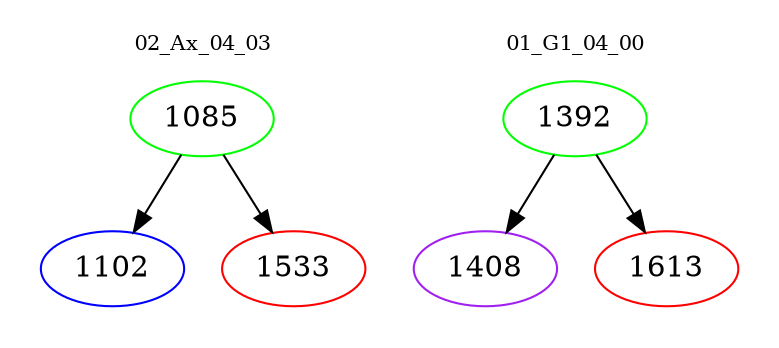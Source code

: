digraph{
subgraph cluster_0 {
color = white
label = "02_Ax_04_03";
fontsize=10;
T0_1085 [label="1085", color="green"]
T0_1085 -> T0_1102 [color="black"]
T0_1102 [label="1102", color="blue"]
T0_1085 -> T0_1533 [color="black"]
T0_1533 [label="1533", color="red"]
}
subgraph cluster_1 {
color = white
label = "01_G1_04_00";
fontsize=10;
T1_1392 [label="1392", color="green"]
T1_1392 -> T1_1408 [color="black"]
T1_1408 [label="1408", color="purple"]
T1_1392 -> T1_1613 [color="black"]
T1_1613 [label="1613", color="red"]
}
}
